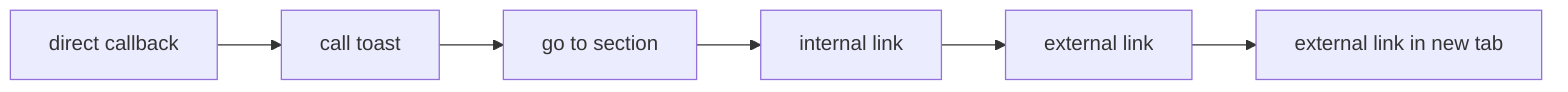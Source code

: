 flowchart LR
    idshape1[direct callback]-->B[call toast]
    B[call toast]-->C[go to section]
    C[go to section]-->D[internal link]
    D[internal link]-->E[external link]
    E[external link]-->F[external link in new tab]
    click idshape1 flowchartCallback
    click B call toast("Hello")
    click C href "#title"
    click D href "/not_found" "this page didnt exist !"
    click E href "https://www.github.com" "https://www.notgithub.com"
    click F href "https://www.github.com" _blank
